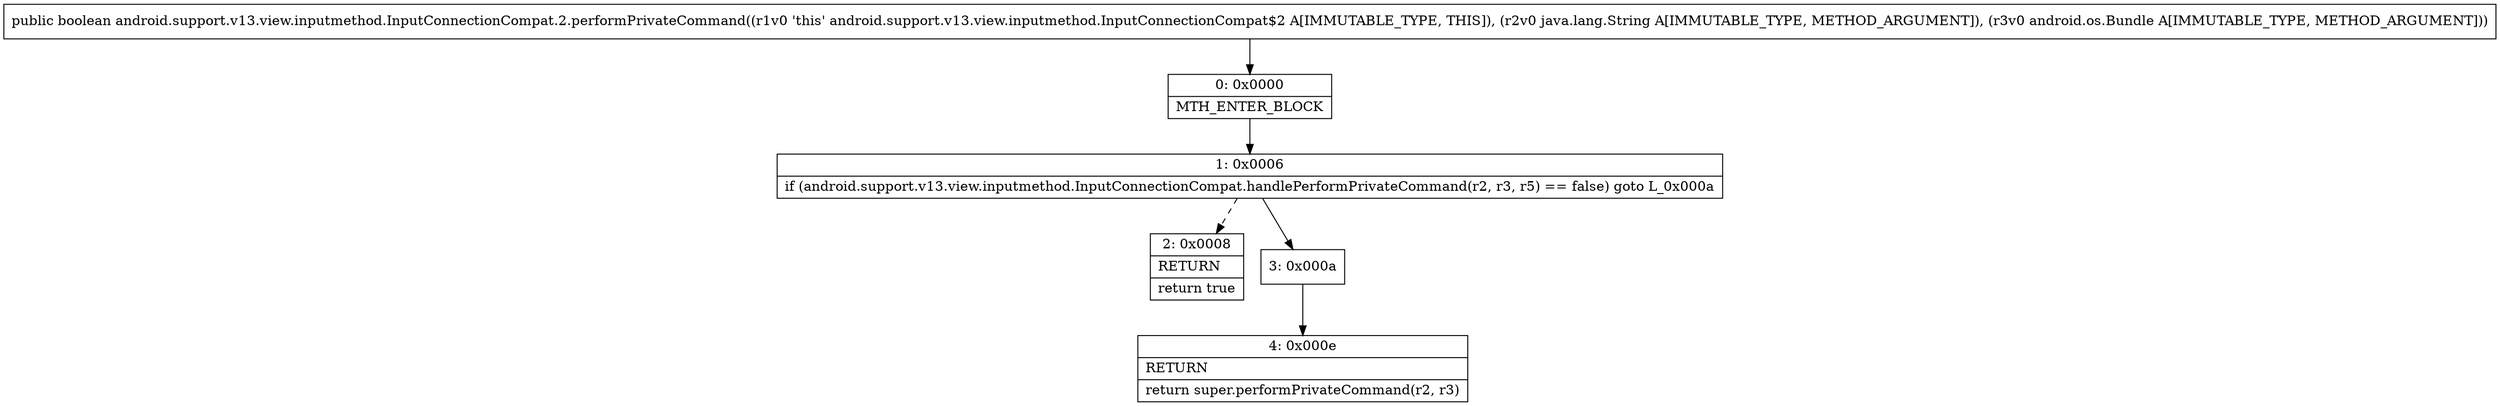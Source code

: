 digraph "CFG forandroid.support.v13.view.inputmethod.InputConnectionCompat.2.performPrivateCommand(Ljava\/lang\/String;Landroid\/os\/Bundle;)Z" {
Node_0 [shape=record,label="{0\:\ 0x0000|MTH_ENTER_BLOCK\l}"];
Node_1 [shape=record,label="{1\:\ 0x0006|if (android.support.v13.view.inputmethod.InputConnectionCompat.handlePerformPrivateCommand(r2, r3, r5) == false) goto L_0x000a\l}"];
Node_2 [shape=record,label="{2\:\ 0x0008|RETURN\l|return true\l}"];
Node_3 [shape=record,label="{3\:\ 0x000a}"];
Node_4 [shape=record,label="{4\:\ 0x000e|RETURN\l|return super.performPrivateCommand(r2, r3)\l}"];
MethodNode[shape=record,label="{public boolean android.support.v13.view.inputmethod.InputConnectionCompat.2.performPrivateCommand((r1v0 'this' android.support.v13.view.inputmethod.InputConnectionCompat$2 A[IMMUTABLE_TYPE, THIS]), (r2v0 java.lang.String A[IMMUTABLE_TYPE, METHOD_ARGUMENT]), (r3v0 android.os.Bundle A[IMMUTABLE_TYPE, METHOD_ARGUMENT])) }"];
MethodNode -> Node_0;
Node_0 -> Node_1;
Node_1 -> Node_2[style=dashed];
Node_1 -> Node_3;
Node_3 -> Node_4;
}

